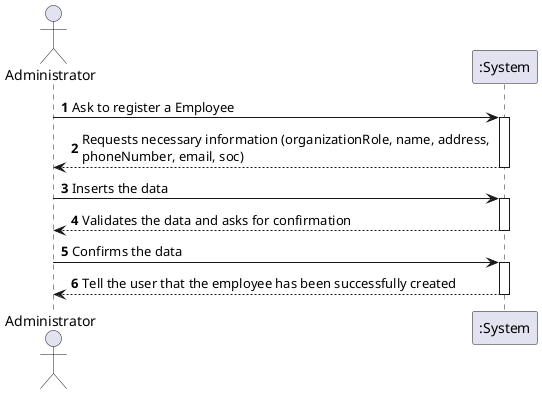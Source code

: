 @startuml
autonumber
'hide footbox
actor "Administrator" as ADMIN

participant ":System" as SYSTEM

ADMIN -> SYSTEM : Ask to register a Employee
activate SYSTEM
SYSTEM --> ADMIN : Requests necessary information (organizationRole, name, address, \nphoneNumber, email, soc)

deactivate SYSTEM

ADMIN -> SYSTEM : Inserts the data
activate SYSTEM
SYSTEM --> ADMIN : Validates the data and asks for confirmation
deactivate SYSTEM

ADMIN -> SYSTEM : Confirms the data
activate SYSTEM
SYSTEM --> ADMIN : Tell the user that the employee has been successfully created
deactivate SYSTEM


@enduml
